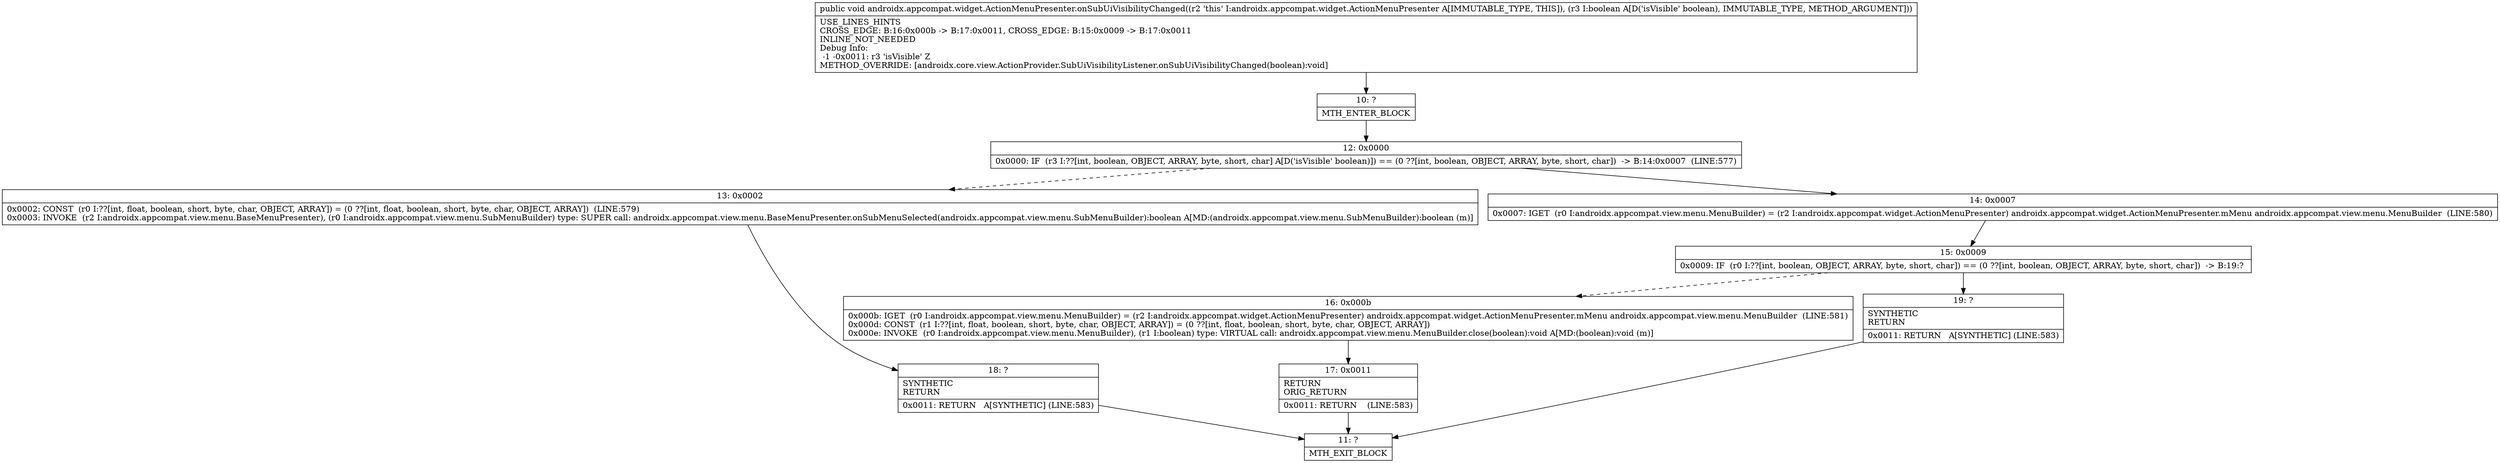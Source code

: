digraph "CFG forandroidx.appcompat.widget.ActionMenuPresenter.onSubUiVisibilityChanged(Z)V" {
Node_10 [shape=record,label="{10\:\ ?|MTH_ENTER_BLOCK\l}"];
Node_12 [shape=record,label="{12\:\ 0x0000|0x0000: IF  (r3 I:??[int, boolean, OBJECT, ARRAY, byte, short, char] A[D('isVisible' boolean)]) == (0 ??[int, boolean, OBJECT, ARRAY, byte, short, char])  \-\> B:14:0x0007  (LINE:577)\l}"];
Node_13 [shape=record,label="{13\:\ 0x0002|0x0002: CONST  (r0 I:??[int, float, boolean, short, byte, char, OBJECT, ARRAY]) = (0 ??[int, float, boolean, short, byte, char, OBJECT, ARRAY])  (LINE:579)\l0x0003: INVOKE  (r2 I:androidx.appcompat.view.menu.BaseMenuPresenter), (r0 I:androidx.appcompat.view.menu.SubMenuBuilder) type: SUPER call: androidx.appcompat.view.menu.BaseMenuPresenter.onSubMenuSelected(androidx.appcompat.view.menu.SubMenuBuilder):boolean A[MD:(androidx.appcompat.view.menu.SubMenuBuilder):boolean (m)]\l}"];
Node_18 [shape=record,label="{18\:\ ?|SYNTHETIC\lRETURN\l|0x0011: RETURN   A[SYNTHETIC] (LINE:583)\l}"];
Node_11 [shape=record,label="{11\:\ ?|MTH_EXIT_BLOCK\l}"];
Node_14 [shape=record,label="{14\:\ 0x0007|0x0007: IGET  (r0 I:androidx.appcompat.view.menu.MenuBuilder) = (r2 I:androidx.appcompat.widget.ActionMenuPresenter) androidx.appcompat.widget.ActionMenuPresenter.mMenu androidx.appcompat.view.menu.MenuBuilder  (LINE:580)\l}"];
Node_15 [shape=record,label="{15\:\ 0x0009|0x0009: IF  (r0 I:??[int, boolean, OBJECT, ARRAY, byte, short, char]) == (0 ??[int, boolean, OBJECT, ARRAY, byte, short, char])  \-\> B:19:? \l}"];
Node_16 [shape=record,label="{16\:\ 0x000b|0x000b: IGET  (r0 I:androidx.appcompat.view.menu.MenuBuilder) = (r2 I:androidx.appcompat.widget.ActionMenuPresenter) androidx.appcompat.widget.ActionMenuPresenter.mMenu androidx.appcompat.view.menu.MenuBuilder  (LINE:581)\l0x000d: CONST  (r1 I:??[int, float, boolean, short, byte, char, OBJECT, ARRAY]) = (0 ??[int, float, boolean, short, byte, char, OBJECT, ARRAY]) \l0x000e: INVOKE  (r0 I:androidx.appcompat.view.menu.MenuBuilder), (r1 I:boolean) type: VIRTUAL call: androidx.appcompat.view.menu.MenuBuilder.close(boolean):void A[MD:(boolean):void (m)]\l}"];
Node_17 [shape=record,label="{17\:\ 0x0011|RETURN\lORIG_RETURN\l|0x0011: RETURN    (LINE:583)\l}"];
Node_19 [shape=record,label="{19\:\ ?|SYNTHETIC\lRETURN\l|0x0011: RETURN   A[SYNTHETIC] (LINE:583)\l}"];
MethodNode[shape=record,label="{public void androidx.appcompat.widget.ActionMenuPresenter.onSubUiVisibilityChanged((r2 'this' I:androidx.appcompat.widget.ActionMenuPresenter A[IMMUTABLE_TYPE, THIS]), (r3 I:boolean A[D('isVisible' boolean), IMMUTABLE_TYPE, METHOD_ARGUMENT]))  | USE_LINES_HINTS\lCROSS_EDGE: B:16:0x000b \-\> B:17:0x0011, CROSS_EDGE: B:15:0x0009 \-\> B:17:0x0011\lINLINE_NOT_NEEDED\lDebug Info:\l  \-1 \-0x0011: r3 'isVisible' Z\lMETHOD_OVERRIDE: [androidx.core.view.ActionProvider.SubUiVisibilityListener.onSubUiVisibilityChanged(boolean):void]\l}"];
MethodNode -> Node_10;Node_10 -> Node_12;
Node_12 -> Node_13[style=dashed];
Node_12 -> Node_14;
Node_13 -> Node_18;
Node_18 -> Node_11;
Node_14 -> Node_15;
Node_15 -> Node_16[style=dashed];
Node_15 -> Node_19;
Node_16 -> Node_17;
Node_17 -> Node_11;
Node_19 -> Node_11;
}

